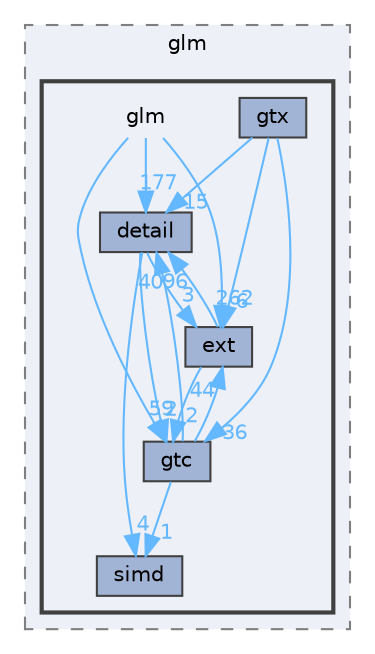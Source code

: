 digraph "C:/Users/HP/Documents/GitHub/Minero-Game/lib/glm/glm"
{
 // LATEX_PDF_SIZE
  bgcolor="transparent";
  edge [fontname=Helvetica,fontsize=10,labelfontname=Helvetica,labelfontsize=10];
  node [fontname=Helvetica,fontsize=10,shape=box,height=0.2,width=0.4];
  compound=true
  subgraph clusterdir_942d916a788a48c882a9373a369b0e37 {
    graph [ bgcolor="#edf0f7", pencolor="grey50", label="glm", fontname=Helvetica,fontsize=10 style="filled,dashed", URL="dir_942d916a788a48c882a9373a369b0e37.html",tooltip=""]
  subgraph clusterdir_09c269c0433daa7bc11baa4aa8d589cf {
    graph [ bgcolor="#edf0f7", pencolor="grey25", label="", fontname=Helvetica,fontsize=10 style="filled,bold", URL="dir_09c269c0433daa7bc11baa4aa8d589cf.html",tooltip=""]
    dir_09c269c0433daa7bc11baa4aa8d589cf [shape=plaintext, label="glm"];
  dir_afeb93dc112dfeb6ac5d0790e67b79d6 [label="detail", fillcolor="#a2b4d6", color="grey25", style="filled", URL="dir_afeb93dc112dfeb6ac5d0790e67b79d6.html",tooltip=""];
  dir_6d076d330673a9e43ce5acc410ba393d [label="ext", fillcolor="#a2b4d6", color="grey25", style="filled", URL="dir_6d076d330673a9e43ce5acc410ba393d.html",tooltip=""];
  dir_a3e21b2493c44ac762da0ad2ae22bc71 [label="gtc", fillcolor="#a2b4d6", color="grey25", style="filled", URL="dir_a3e21b2493c44ac762da0ad2ae22bc71.html",tooltip=""];
  dir_fbff753155c2dec78b03fd989a64a8fb [label="gtx", fillcolor="#a2b4d6", color="grey25", style="filled", URL="dir_fbff753155c2dec78b03fd989a64a8fb.html",tooltip=""];
  dir_13fc574f794c604c0a8c319c8579e531 [label="simd", fillcolor="#a2b4d6", color="grey25", style="filled", URL="dir_13fc574f794c604c0a8c319c8579e531.html",tooltip=""];
  }
  }
  dir_09c269c0433daa7bc11baa4aa8d589cf->dir_6d076d330673a9e43ce5acc410ba393d [headlabel="262", labeldistance=1.5 headhref="dir_000145_000096.html" href="dir_000145_000096.html" color="steelblue1" fontcolor="steelblue1"];
  dir_09c269c0433daa7bc11baa4aa8d589cf->dir_a3e21b2493c44ac762da0ad2ae22bc71 [headlabel="59", labeldistance=1.5 headhref="dir_000145_000155.html" href="dir_000145_000155.html" color="steelblue1" fontcolor="steelblue1"];
  dir_09c269c0433daa7bc11baa4aa8d589cf->dir_afeb93dc112dfeb6ac5d0790e67b79d6 [headlabel="177", labeldistance=1.5 headhref="dir_000145_000075.html" href="dir_000145_000075.html" color="steelblue1" fontcolor="steelblue1"];
  dir_afeb93dc112dfeb6ac5d0790e67b79d6->dir_13fc574f794c604c0a8c319c8579e531 [headlabel="4", labeldistance=1.5 headhref="dir_000075_000275.html" href="dir_000075_000275.html" color="steelblue1" fontcolor="steelblue1"];
  dir_afeb93dc112dfeb6ac5d0790e67b79d6->dir_6d076d330673a9e43ce5acc410ba393d [headlabel="3", labeldistance=1.5 headhref="dir_000075_000096.html" href="dir_000075_000096.html" color="steelblue1" fontcolor="steelblue1"];
  dir_afeb93dc112dfeb6ac5d0790e67b79d6->dir_a3e21b2493c44ac762da0ad2ae22bc71 [headlabel="2", labeldistance=1.5 headhref="dir_000075_000155.html" href="dir_000075_000155.html" color="steelblue1" fontcolor="steelblue1"];
  dir_6d076d330673a9e43ce5acc410ba393d->dir_a3e21b2493c44ac762da0ad2ae22bc71 [headlabel="2", labeldistance=1.5 headhref="dir_000096_000155.html" href="dir_000096_000155.html" color="steelblue1" fontcolor="steelblue1"];
  dir_6d076d330673a9e43ce5acc410ba393d->dir_afeb93dc112dfeb6ac5d0790e67b79d6 [headlabel="96", labeldistance=1.5 headhref="dir_000096_000075.html" href="dir_000096_000075.html" color="steelblue1" fontcolor="steelblue1"];
  dir_a3e21b2493c44ac762da0ad2ae22bc71->dir_13fc574f794c604c0a8c319c8579e531 [headlabel="1", labeldistance=1.5 headhref="dir_000155_000275.html" href="dir_000155_000275.html" color="steelblue1" fontcolor="steelblue1"];
  dir_a3e21b2493c44ac762da0ad2ae22bc71->dir_6d076d330673a9e43ce5acc410ba393d [headlabel="44", labeldistance=1.5 headhref="dir_000155_000096.html" href="dir_000155_000096.html" color="steelblue1" fontcolor="steelblue1"];
  dir_a3e21b2493c44ac762da0ad2ae22bc71->dir_afeb93dc112dfeb6ac5d0790e67b79d6 [headlabel="40", labeldistance=1.5 headhref="dir_000155_000075.html" href="dir_000155_000075.html" color="steelblue1" fontcolor="steelblue1"];
  dir_fbff753155c2dec78b03fd989a64a8fb->dir_6d076d330673a9e43ce5acc410ba393d [headlabel="6", labeldistance=1.5 headhref="dir_000161_000096.html" href="dir_000161_000096.html" color="steelblue1" fontcolor="steelblue1"];
  dir_fbff753155c2dec78b03fd989a64a8fb->dir_a3e21b2493c44ac762da0ad2ae22bc71 [headlabel="36", labeldistance=1.5 headhref="dir_000161_000155.html" href="dir_000161_000155.html" color="steelblue1" fontcolor="steelblue1"];
  dir_fbff753155c2dec78b03fd989a64a8fb->dir_afeb93dc112dfeb6ac5d0790e67b79d6 [headlabel="15", labeldistance=1.5 headhref="dir_000161_000075.html" href="dir_000161_000075.html" color="steelblue1" fontcolor="steelblue1"];
}
